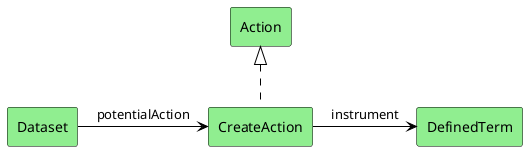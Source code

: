 @startuml

!define Class agent
!define Property usecase

skinparam Property {
BackgroundColor LightBlue
BorderColor Black
  ArrowColor Black
  linetype Ortho
}

skinparam Class {
BackgroundColor LightGreen
BorderColor Black
ArrowColor Black
linetype Ortho
}


Class Dataset
Class Action
Class CreateAction
Class DefinedTerm


' using blanks inside () creates separate objects

CreateAction .up.|> Action

CreateAction -right-> DefinedTerm : "instrument"

Dataset -right-> CreateAction : "potentialAction"










@enduml